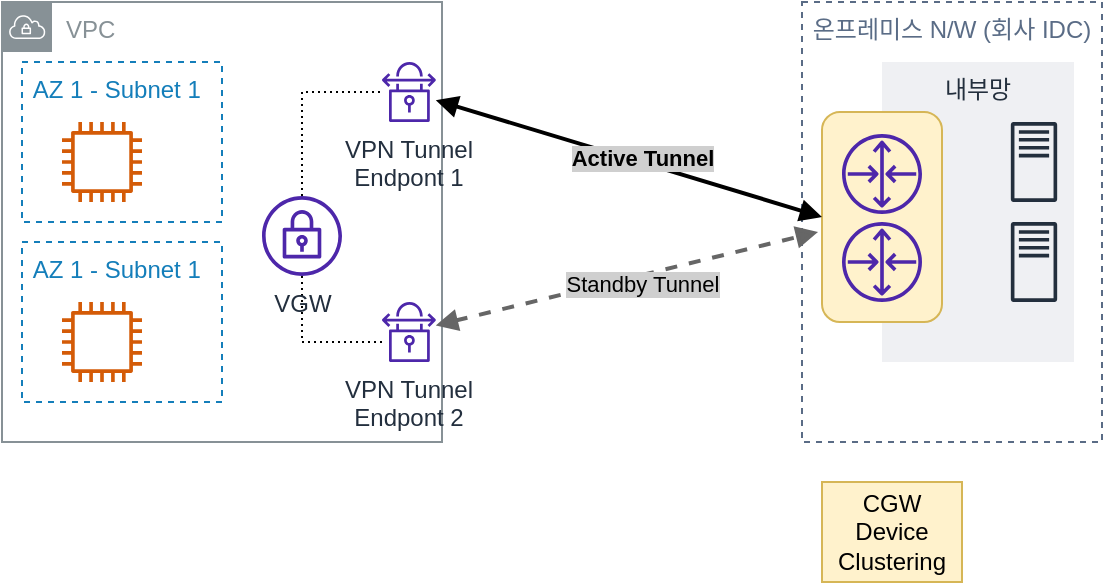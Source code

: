 <mxfile version="20.6.2" type="device"><diagram id="FK_lbsYsCNWXSMH-u5Hj" name="페이지-1"><mxGraphModel dx="847" dy="892" grid="1" gridSize="10" guides="1" tooltips="1" connect="1" arrows="1" fold="1" page="1" pageScale="1" pageWidth="827" pageHeight="1169" math="0" shadow="0"><root><mxCell id="0"/><mxCell id="1" parent="0"/><mxCell id="AX-PPgdqyqshIpWcv_Sr-1" value="온프레미스 N/W (회사 IDC)" style="fillColor=none;strokeColor=#5A6C86;dashed=1;verticalAlign=top;fontStyle=0;fontColor=#5A6C86;" vertex="1" parent="1"><mxGeometry x="480" y="110" width="150" height="220" as="geometry"/></mxCell><mxCell id="AX-PPgdqyqshIpWcv_Sr-2" value="내부망" style="fillColor=#EFF0F3;strokeColor=none;dashed=0;verticalAlign=top;fontStyle=0;fontColor=#232F3D;" vertex="1" parent="1"><mxGeometry x="520" y="140" width="96" height="150" as="geometry"/></mxCell><mxCell id="AX-PPgdqyqshIpWcv_Sr-3" value="" style="sketch=0;outlineConnect=0;fontColor=#232F3E;gradientColor=none;fillColor=#232F3D;strokeColor=none;dashed=0;verticalLabelPosition=bottom;verticalAlign=top;align=center;html=1;fontSize=12;fontStyle=0;pointerEvents=1;shape=mxgraph.aws4.traditional_server;" vertex="1" parent="1"><mxGeometry x="576" y="170" width="40" height="40" as="geometry"/></mxCell><mxCell id="AX-PPgdqyqshIpWcv_Sr-4" value="" style="sketch=0;outlineConnect=0;fontColor=#232F3E;gradientColor=none;fillColor=#232F3D;strokeColor=none;dashed=0;verticalLabelPosition=bottom;verticalAlign=top;align=center;html=1;fontSize=12;fontStyle=0;pointerEvents=1;shape=mxgraph.aws4.traditional_server;" vertex="1" parent="1"><mxGeometry x="576" y="220" width="40" height="40" as="geometry"/></mxCell><mxCell id="AX-PPgdqyqshIpWcv_Sr-5" value="VPC" style="sketch=0;outlineConnect=0;gradientColor=none;html=1;whiteSpace=wrap;fontSize=12;fontStyle=0;shape=mxgraph.aws4.group;grIcon=mxgraph.aws4.group_vpc;strokeColor=#879196;fillColor=none;verticalAlign=top;align=left;spacingLeft=30;fontColor=#879196;dashed=0;" vertex="1" parent="1"><mxGeometry x="80" y="110" width="220" height="220" as="geometry"/></mxCell><mxCell id="AX-PPgdqyqshIpWcv_Sr-6" style="edgeStyle=orthogonalEdgeStyle;rounded=0;orthogonalLoop=1;jettySize=auto;html=1;endArrow=none;endFill=0;dashed=1;dashPattern=1 2;" edge="1" parent="1" source="AX-PPgdqyqshIpWcv_Sr-8" target="AX-PPgdqyqshIpWcv_Sr-18"><mxGeometry relative="1" as="geometry"><Array as="points"><mxPoint x="230" y="155"/></Array></mxGeometry></mxCell><mxCell id="AX-PPgdqyqshIpWcv_Sr-7" style="edgeStyle=orthogonalEdgeStyle;rounded=0;orthogonalLoop=1;jettySize=auto;html=1;dashed=1;dashPattern=1 2;endArrow=none;endFill=0;" edge="1" parent="1" source="AX-PPgdqyqshIpWcv_Sr-8" target="AX-PPgdqyqshIpWcv_Sr-19"><mxGeometry relative="1" as="geometry"><Array as="points"><mxPoint x="230" y="280"/></Array></mxGeometry></mxCell><mxCell id="AX-PPgdqyqshIpWcv_Sr-8" value="VGW" style="sketch=0;outlineConnect=0;fontColor=#232F3E;gradientColor=none;fillColor=#4D27AA;strokeColor=none;dashed=0;verticalLabelPosition=bottom;verticalAlign=top;align=center;html=1;fontSize=12;fontStyle=0;aspect=fixed;pointerEvents=1;shape=mxgraph.aws4.vpn_gateway;" vertex="1" parent="1"><mxGeometry x="210" y="207" width="40" height="40" as="geometry"/></mxCell><mxCell id="AX-PPgdqyqshIpWcv_Sr-9" value=" AZ 1 - Subnet 1" style="fillColor=none;strokeColor=#147EBA;dashed=1;verticalAlign=top;fontStyle=0;fontColor=#147EBA;align=left;" vertex="1" parent="1"><mxGeometry x="90" y="140" width="100" height="80" as="geometry"/></mxCell><mxCell id="AX-PPgdqyqshIpWcv_Sr-10" value="" style="sketch=0;outlineConnect=0;fontColor=#232F3E;gradientColor=none;fillColor=#D45B07;strokeColor=none;dashed=0;verticalLabelPosition=bottom;verticalAlign=top;align=center;html=1;fontSize=12;fontStyle=0;aspect=fixed;pointerEvents=1;shape=mxgraph.aws4.instance2;" vertex="1" parent="1"><mxGeometry x="110" y="170" width="40" height="40" as="geometry"/></mxCell><mxCell id="AX-PPgdqyqshIpWcv_Sr-11" value=" AZ 1 - Subnet 1" style="fillColor=none;strokeColor=#147EBA;dashed=1;verticalAlign=top;fontStyle=0;fontColor=#147EBA;align=left;" vertex="1" parent="1"><mxGeometry x="90" y="230" width="100" height="80" as="geometry"/></mxCell><mxCell id="AX-PPgdqyqshIpWcv_Sr-12" value="" style="sketch=0;outlineConnect=0;fontColor=#232F3E;gradientColor=none;fillColor=#D45B07;strokeColor=none;dashed=0;verticalLabelPosition=bottom;verticalAlign=top;align=center;html=1;fontSize=12;fontStyle=0;aspect=fixed;pointerEvents=1;shape=mxgraph.aws4.instance2;" vertex="1" parent="1"><mxGeometry x="110" y="260" width="40" height="40" as="geometry"/></mxCell><mxCell id="AX-PPgdqyqshIpWcv_Sr-21" value="" style="rounded=1;whiteSpace=wrap;html=1;fillColor=#fff2cc;strokeColor=#d6b656;" vertex="1" parent="1"><mxGeometry x="490" y="165" width="60" height="105" as="geometry"/></mxCell><mxCell id="AX-PPgdqyqshIpWcv_Sr-13" value="" style="sketch=0;outlineConnect=0;fontColor=#232F3E;gradientColor=none;fillColor=#4D27AA;strokeColor=none;dashed=0;verticalLabelPosition=bottom;verticalAlign=top;align=center;html=1;fontSize=12;fontStyle=0;aspect=fixed;pointerEvents=1;shape=mxgraph.aws4.router;" vertex="1" parent="1"><mxGeometry x="500" y="220" width="40" height="40" as="geometry"/></mxCell><mxCell id="AX-PPgdqyqshIpWcv_Sr-14" value="" style="endArrow=block;startArrow=block;html=1;rounded=0;endFill=1;startFill=1;strokeWidth=2;entryX=0;entryY=0.5;entryDx=0;entryDy=0;" edge="1" parent="1" source="AX-PPgdqyqshIpWcv_Sr-18" target="AX-PPgdqyqshIpWcv_Sr-21"><mxGeometry width="50" height="50" relative="1" as="geometry"><mxPoint x="390" y="420" as="sourcePoint"/><mxPoint x="440" y="370" as="targetPoint"/></mxGeometry></mxCell><mxCell id="AX-PPgdqyqshIpWcv_Sr-15" value="Active Tunnel" style="edgeLabel;html=1;align=center;verticalAlign=middle;resizable=0;points=[];labelBackgroundColor=#CFCFCF;fontStyle=1" vertex="1" connectable="0" parent="AX-PPgdqyqshIpWcv_Sr-14"><mxGeometry x="-0.178" y="4" relative="1" as="geometry"><mxPoint x="22" y="8" as="offset"/></mxGeometry></mxCell><mxCell id="AX-PPgdqyqshIpWcv_Sr-16" value="" style="endArrow=block;startArrow=block;html=1;rounded=0;strokeWidth=2;endFill=1;startFill=1;dashed=1;fillColor=#f5f5f5;strokeColor=#666666;entryX=-0.033;entryY=0.571;entryDx=0;entryDy=0;entryPerimeter=0;" edge="1" parent="1" source="AX-PPgdqyqshIpWcv_Sr-19" target="AX-PPgdqyqshIpWcv_Sr-21"><mxGeometry width="50" height="50" relative="1" as="geometry"><mxPoint x="272.759" y="265.247" as="sourcePoint"/><mxPoint x="440" y="370" as="targetPoint"/></mxGeometry></mxCell><mxCell id="AX-PPgdqyqshIpWcv_Sr-17" value="Standby Tunnel" style="edgeLabel;html=1;align=center;verticalAlign=middle;resizable=0;points=[];labelBackgroundColor=#CFCFCF;" vertex="1" connectable="0" parent="AX-PPgdqyqshIpWcv_Sr-16"><mxGeometry x="-0.227" y="1" relative="1" as="geometry"><mxPoint x="29" y="-2" as="offset"/></mxGeometry></mxCell><mxCell id="AX-PPgdqyqshIpWcv_Sr-18" value="VPN Tunnel &lt;br&gt;Endpont 1" style="sketch=0;outlineConnect=0;fontColor=#232F3E;gradientColor=none;fillColor=#4D27AA;strokeColor=none;dashed=0;verticalLabelPosition=bottom;verticalAlign=top;align=center;html=1;fontSize=12;fontStyle=0;aspect=fixed;pointerEvents=1;shape=mxgraph.aws4.vpn_connection;" vertex="1" parent="1"><mxGeometry x="270.0" y="140" width="26.91" height="30" as="geometry"/></mxCell><mxCell id="AX-PPgdqyqshIpWcv_Sr-19" value="VPN Tunnel &lt;br&gt;Endpont 2" style="sketch=0;outlineConnect=0;fontColor=#232F3E;gradientColor=none;fillColor=#4D27AA;strokeColor=none;dashed=0;verticalLabelPosition=bottom;verticalAlign=top;align=center;html=1;fontSize=12;fontStyle=0;aspect=fixed;pointerEvents=1;shape=mxgraph.aws4.vpn_connection;" vertex="1" parent="1"><mxGeometry x="270" y="260" width="26.91" height="30" as="geometry"/></mxCell><mxCell id="AX-PPgdqyqshIpWcv_Sr-20" value="" style="sketch=0;outlineConnect=0;fontColor=#232F3E;gradientColor=none;fillColor=#4D27AA;strokeColor=none;dashed=0;verticalLabelPosition=bottom;verticalAlign=top;align=center;html=1;fontSize=12;fontStyle=0;aspect=fixed;pointerEvents=1;shape=mxgraph.aws4.router;" vertex="1" parent="1"><mxGeometry x="500" y="176" width="40" height="40" as="geometry"/></mxCell><mxCell id="AX-PPgdqyqshIpWcv_Sr-22" value="CGW Device Clustering" style="text;html=1;strokeColor=#d6b656;fillColor=#fff2cc;align=center;verticalAlign=middle;whiteSpace=wrap;rounded=0;" vertex="1" parent="1"><mxGeometry x="490" y="350" width="70" height="50" as="geometry"/></mxCell></root></mxGraphModel></diagram></mxfile>